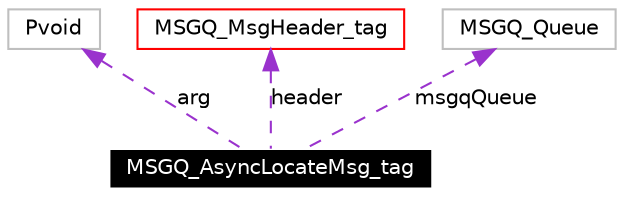 digraph G
{
  edge [fontname="Helvetica",fontsize=10,labelfontname="Helvetica",labelfontsize=10];
  node [fontname="Helvetica",fontsize=10,shape=record];
  Node1 [label="MSGQ_AsyncLocateMsg_tag",height=0.2,width=0.4,color="white", fillcolor="black", style="filled" fontcolor="white"];
  Node2 -> Node1 [dir=back,color="darkorchid3",fontsize=10,style="dashed",label="arg",fontname="Helvetica"];
  Node2 [label="Pvoid",height=0.2,width=0.4,color="grey75", fillcolor="white", style="filled"];
  Node3 -> Node1 [dir=back,color="darkorchid3",fontsize=10,style="dashed",label="header",fontname="Helvetica"];
  Node3 [label="MSGQ_MsgHeader_tag",height=0.2,width=0.4,color="red", fillcolor="white", style="filled",URL="$structMSGQ__MsgHeader__tag.html"];
  Node4 -> Node1 [dir=back,color="darkorchid3",fontsize=10,style="dashed",label="msgqQueue",fontname="Helvetica"];
  Node4 [label="MSGQ_Queue",height=0.2,width=0.4,color="grey75", fillcolor="white", style="filled"];
}
